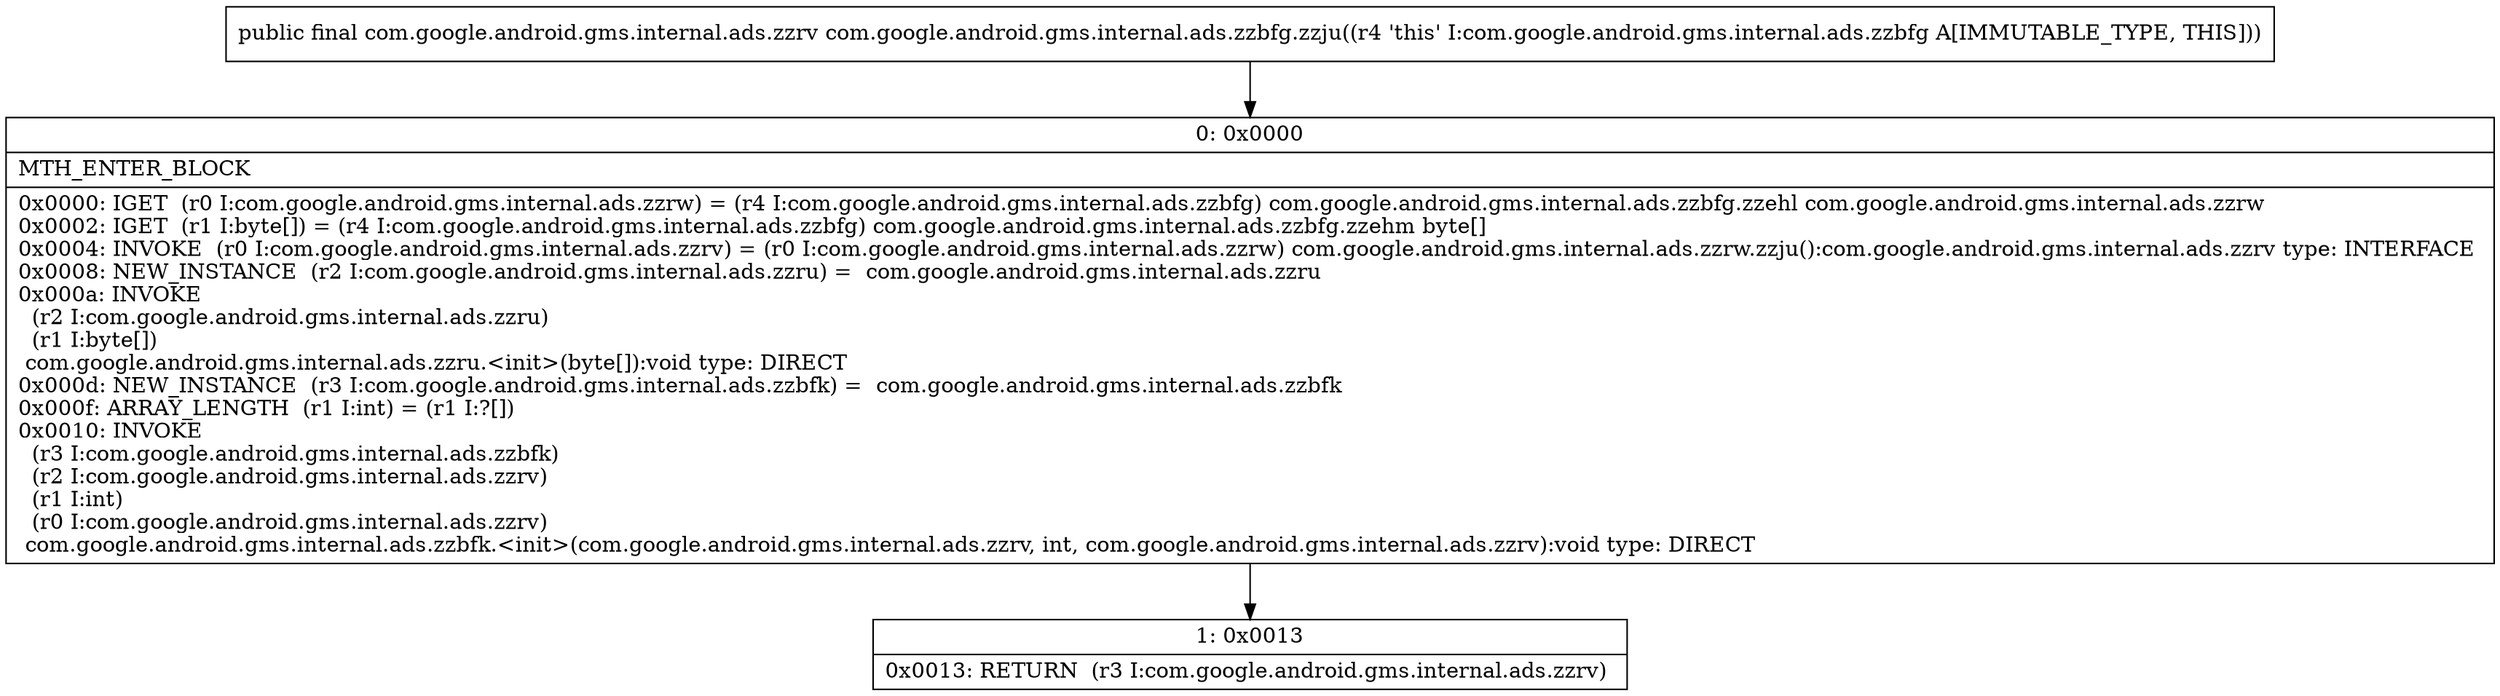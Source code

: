 digraph "CFG forcom.google.android.gms.internal.ads.zzbfg.zzju()Lcom\/google\/android\/gms\/internal\/ads\/zzrv;" {
Node_0 [shape=record,label="{0\:\ 0x0000|MTH_ENTER_BLOCK\l|0x0000: IGET  (r0 I:com.google.android.gms.internal.ads.zzrw) = (r4 I:com.google.android.gms.internal.ads.zzbfg) com.google.android.gms.internal.ads.zzbfg.zzehl com.google.android.gms.internal.ads.zzrw \l0x0002: IGET  (r1 I:byte[]) = (r4 I:com.google.android.gms.internal.ads.zzbfg) com.google.android.gms.internal.ads.zzbfg.zzehm byte[] \l0x0004: INVOKE  (r0 I:com.google.android.gms.internal.ads.zzrv) = (r0 I:com.google.android.gms.internal.ads.zzrw) com.google.android.gms.internal.ads.zzrw.zzju():com.google.android.gms.internal.ads.zzrv type: INTERFACE \l0x0008: NEW_INSTANCE  (r2 I:com.google.android.gms.internal.ads.zzru) =  com.google.android.gms.internal.ads.zzru \l0x000a: INVOKE  \l  (r2 I:com.google.android.gms.internal.ads.zzru)\l  (r1 I:byte[])\l com.google.android.gms.internal.ads.zzru.\<init\>(byte[]):void type: DIRECT \l0x000d: NEW_INSTANCE  (r3 I:com.google.android.gms.internal.ads.zzbfk) =  com.google.android.gms.internal.ads.zzbfk \l0x000f: ARRAY_LENGTH  (r1 I:int) = (r1 I:?[]) \l0x0010: INVOKE  \l  (r3 I:com.google.android.gms.internal.ads.zzbfk)\l  (r2 I:com.google.android.gms.internal.ads.zzrv)\l  (r1 I:int)\l  (r0 I:com.google.android.gms.internal.ads.zzrv)\l com.google.android.gms.internal.ads.zzbfk.\<init\>(com.google.android.gms.internal.ads.zzrv, int, com.google.android.gms.internal.ads.zzrv):void type: DIRECT \l}"];
Node_1 [shape=record,label="{1\:\ 0x0013|0x0013: RETURN  (r3 I:com.google.android.gms.internal.ads.zzrv) \l}"];
MethodNode[shape=record,label="{public final com.google.android.gms.internal.ads.zzrv com.google.android.gms.internal.ads.zzbfg.zzju((r4 'this' I:com.google.android.gms.internal.ads.zzbfg A[IMMUTABLE_TYPE, THIS])) }"];
MethodNode -> Node_0;
Node_0 -> Node_1;
}

